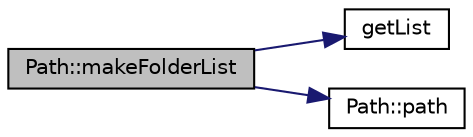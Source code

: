 digraph "Path::makeFolderList"
{
 // LATEX_PDF_SIZE
  edge [fontname="Helvetica",fontsize="10",labelfontname="Helvetica",labelfontsize="10"];
  node [fontname="Helvetica",fontsize="10",shape=record];
  rankdir="LR";
  Node1 [label="Path::makeFolderList",height=0.2,width=0.4,color="black", fillcolor="grey75", style="filled", fontcolor="black",tooltip=" "];
  Node1 -> Node2 [color="midnightblue",fontsize="10",style="solid",fontname="Helvetica"];
  Node2 [label="getList",height=0.2,width=0.4,color="black", fillcolor="white", style="filled",URL="$string__functions_8hpp.html#a268dcfc5d9e3c7011d2fda3e746affc5",tooltip=" "];
  Node1 -> Node3 [color="midnightblue",fontsize="10",style="solid",fontname="Helvetica"];
  Node3 [label="Path::path",height=0.2,width=0.4,color="black", fillcolor="white", style="filled",URL="$class_path.html#a7797092ad2d61166d4adcecff31e34bb",tooltip=" "];
}
